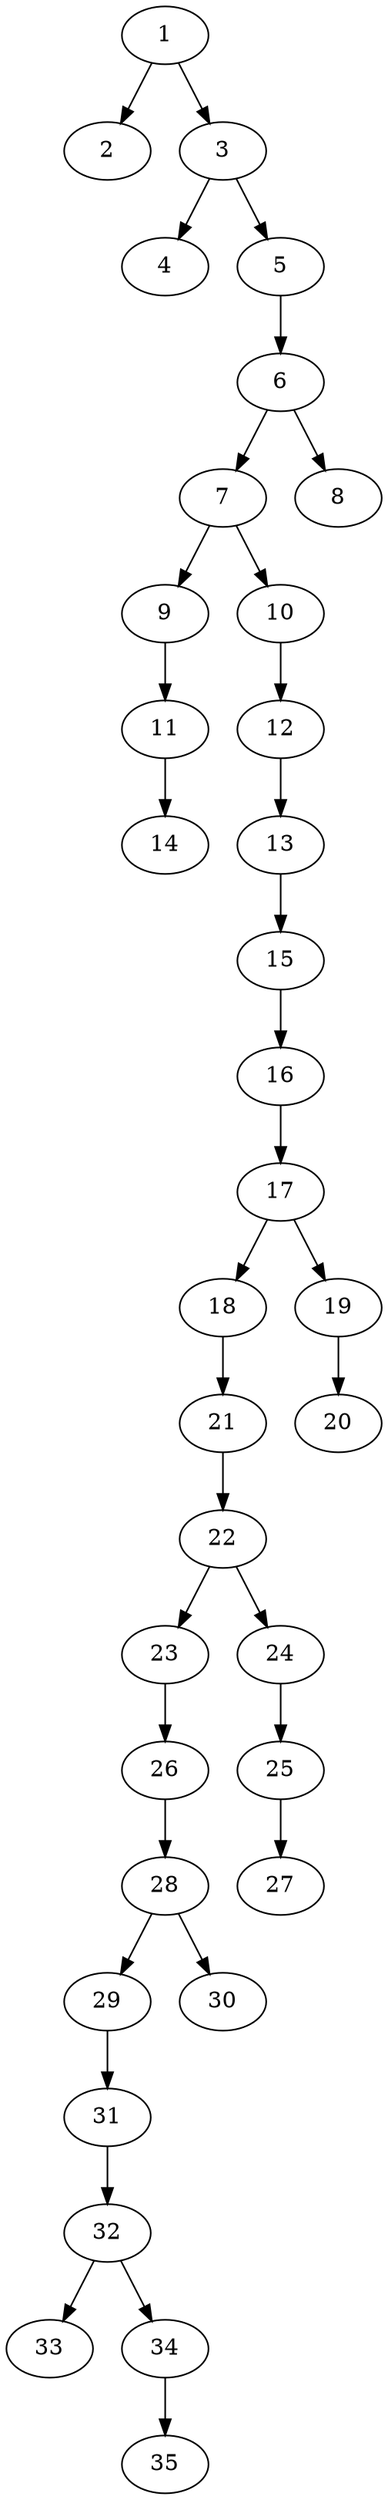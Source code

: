 // DAG automatically generated by daggen at Thu Oct  3 14:05:37 2019
// ./daggen --dot -n 35 --ccr 0.5 --fat 0.3 --regular 0.9 --density 0.5 --mindata 5242880 --maxdata 52428800 
digraph G {
  1 [size="87451648", alpha="0.11", expect_size="43725824"] 
  1 -> 2 [size ="43725824"]
  1 -> 3 [size ="43725824"]
  2 [size="18079744", alpha="0.02", expect_size="9039872"] 
  3 [size="14501888", alpha="0.16", expect_size="7250944"] 
  3 -> 4 [size ="7250944"]
  3 -> 5 [size ="7250944"]
  4 [size="44902400", alpha="0.12", expect_size="22451200"] 
  5 [size="51036160", alpha="0.11", expect_size="25518080"] 
  5 -> 6 [size ="25518080"]
  6 [size="50087936", alpha="0.19", expect_size="25043968"] 
  6 -> 7 [size ="25043968"]
  6 -> 8 [size ="25043968"]
  7 [size="91140096", alpha="0.09", expect_size="45570048"] 
  7 -> 9 [size ="45570048"]
  7 -> 10 [size ="45570048"]
  8 [size="63490048", alpha="0.07", expect_size="31745024"] 
  9 [size="35481600", alpha="0.07", expect_size="17740800"] 
  9 -> 11 [size ="17740800"]
  10 [size="67895296", alpha="0.06", expect_size="33947648"] 
  10 -> 12 [size ="33947648"]
  11 [size="74588160", alpha="0.14", expect_size="37294080"] 
  11 -> 14 [size ="37294080"]
  12 [size="31002624", alpha="0.16", expect_size="15501312"] 
  12 -> 13 [size ="15501312"]
  13 [size="42317824", alpha="0.15", expect_size="21158912"] 
  13 -> 15 [size ="21158912"]
  14 [size="24127488", alpha="0.07", expect_size="12063744"] 
  15 [size="79181824", alpha="0.11", expect_size="39590912"] 
  15 -> 16 [size ="39590912"]
  16 [size="37595136", alpha="0.09", expect_size="18797568"] 
  16 -> 17 [size ="18797568"]
  17 [size="30720000", alpha="0.09", expect_size="15360000"] 
  17 -> 18 [size ="15360000"]
  17 -> 19 [size ="15360000"]
  18 [size="71833600", alpha="0.10", expect_size="35916800"] 
  18 -> 21 [size ="35916800"]
  19 [size="104677376", alpha="0.07", expect_size="52338688"] 
  19 -> 20 [size ="52338688"]
  20 [size="41996288", alpha="0.07", expect_size="20998144"] 
  21 [size="68900864", alpha="0.03", expect_size="34450432"] 
  21 -> 22 [size ="34450432"]
  22 [size="40376320", alpha="0.00", expect_size="20188160"] 
  22 -> 23 [size ="20188160"]
  22 -> 24 [size ="20188160"]
  23 [size="21954560", alpha="0.18", expect_size="10977280"] 
  23 -> 26 [size ="10977280"]
  24 [size="94943232", alpha="0.04", expect_size="47471616"] 
  24 -> 25 [size ="47471616"]
  25 [size="31948800", alpha="0.18", expect_size="15974400"] 
  25 -> 27 [size ="15974400"]
  26 [size="84281344", alpha="0.00", expect_size="42140672"] 
  26 -> 28 [size ="42140672"]
  27 [size="33538048", alpha="0.00", expect_size="16769024"] 
  28 [size="74313728", alpha="0.11", expect_size="37156864"] 
  28 -> 29 [size ="37156864"]
  28 -> 30 [size ="37156864"]
  29 [size="25188352", alpha="0.07", expect_size="12594176"] 
  29 -> 31 [size ="12594176"]
  30 [size="59846656", alpha="0.15", expect_size="29923328"] 
  31 [size="92035072", alpha="0.17", expect_size="46017536"] 
  31 -> 32 [size ="46017536"]
  32 [size="104349696", alpha="0.04", expect_size="52174848"] 
  32 -> 33 [size ="52174848"]
  32 -> 34 [size ="52174848"]
  33 [size="104384512", alpha="0.17", expect_size="52192256"] 
  34 [size="96153600", alpha="0.12", expect_size="48076800"] 
  34 -> 35 [size ="48076800"]
  35 [size="19705856", alpha="0.03", expect_size="9852928"] 
}
